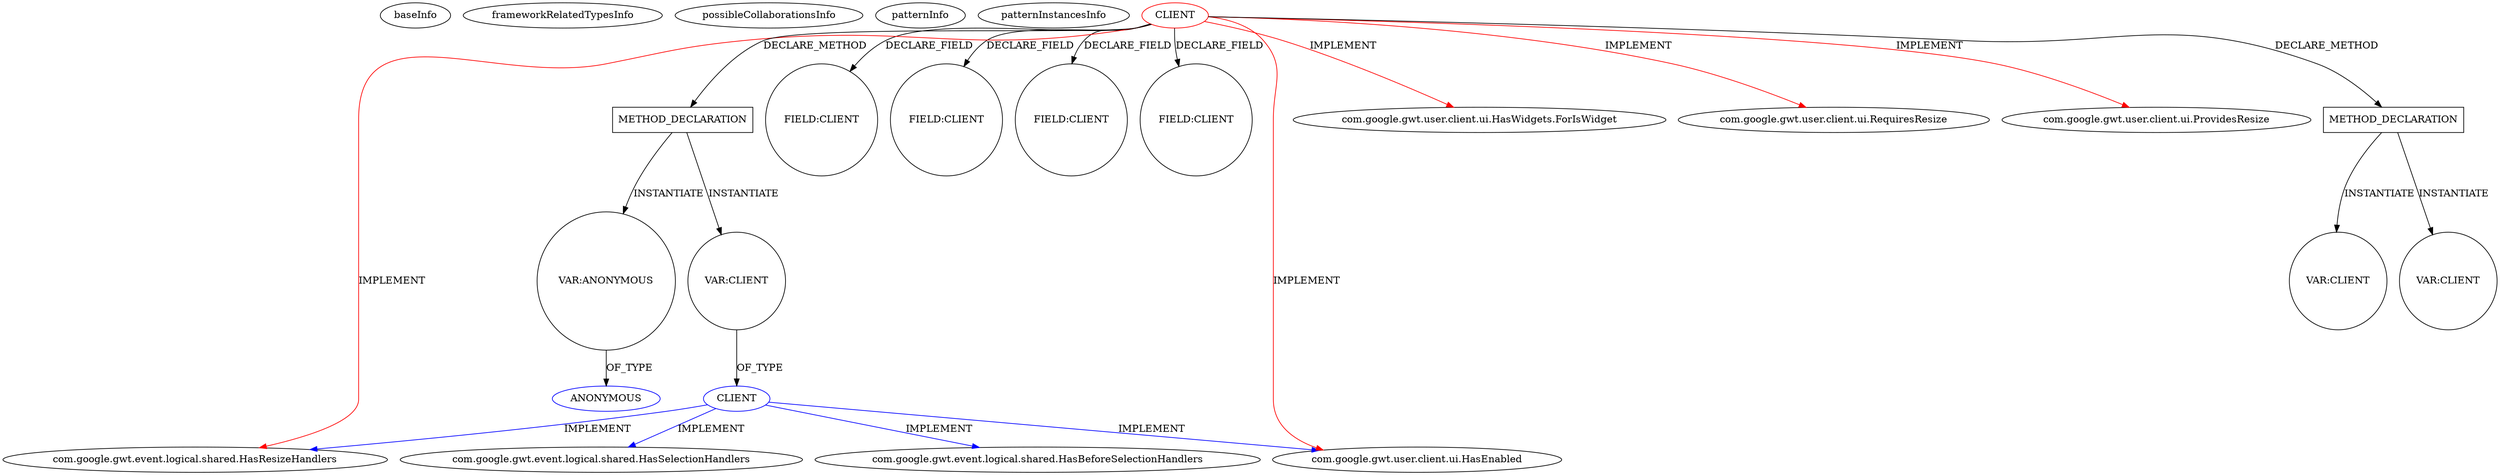 digraph {
baseInfo[graphId=1313,category="pattern",isAnonymous=false,possibleRelation=true]
frameworkRelatedTypesInfo[0="com.google.gwt.user.client.ui.HasEnabled",1="com.google.gwt.user.client.ui.HasWidgets.ForIsWidget",2="com.google.gwt.event.logical.shared.HasResizeHandlers",3="com.google.gwt.user.client.ui.ProvidesResize",4="com.google.gwt.user.client.ui.RequiresResize"]
possibleCollaborationsInfo[0="1313~INSTANTIATION-CLIENT_METHOD_DECLARATION-~com.google.gwt.user.client.ui.HasEnabled com.google.gwt.user.client.ui.HasWidgets.ForIsWidget com.google.gwt.event.logical.shared.HasResizeHandlers com.google.gwt.user.client.ui.ProvidesResize com.google.gwt.user.client.ui.RequiresResize ~com.google.gwt.event.logical.shared.HasBeforeSelectionHandlers com.google.gwt.user.client.ui.HasEnabled com.google.gwt.event.logical.shared.HasResizeHandlers com.google.gwt.event.logical.shared.HasSelectionHandlers ~false~false"]
patternInfo[frequency=2.0,patternRootClient=0]
patternInstancesInfo[0="rdomingonl-layoutTest~/rdomingonl-layoutTest/layoutTest-master/src/main/java/nl/tc/rd/exp/layouttest/client/mvp/view/WidgetDesignerView.java~WidgetDesignerView~4344",1="kospiotr-gwt-layout-designer~/kospiotr-gwt-layout-designer/gwt-layout-designer-master/src/main/java/pl/pkosmowski/gxtshowcase/client/EditorsPanel.java~EditorsPanel~3411"]
18[label="com.google.gwt.event.logical.shared.HasSelectionHandlers",vertexType="FRAMEWORK_INTERFACE_TYPE",isFrameworkType=false]
20[label="CLIENT",vertexType="REFERENCE_CLIENT_CLASS_DECLARATION",isFrameworkType=false,color=blue]
3[label="com.google.gwt.user.client.ui.HasEnabled",vertexType="FRAMEWORK_INTERFACE_TYPE",isFrameworkType=false]
17[label="com.google.gwt.event.logical.shared.HasBeforeSelectionHandlers",vertexType="FRAMEWORK_INTERFACE_TYPE",isFrameworkType=false]
0[label="CLIENT",vertexType="ROOT_CLIENT_CLASS_DECLARATION",isFrameworkType=false,color=red]
72[label="VAR:CLIENT",vertexType="VARIABLE_EXPRESION",isFrameworkType=false,shape=circle]
46[label="FIELD:CLIENT",vertexType="FIELD_DECLARATION",isFrameworkType=false,shape=circle]
34[label="FIELD:CLIENT",vertexType="FIELD_DECLARATION",isFrameworkType=false,shape=circle]
9[label="FIELD:CLIENT",vertexType="FIELD_DECLARATION",isFrameworkType=false,shape=circle]
36[label="FIELD:CLIENT",vertexType="FIELD_DECLARATION",isFrameworkType=false,shape=circle]
2[label="com.google.gwt.event.logical.shared.HasResizeHandlers",vertexType="FRAMEWORK_INTERFACE_TYPE",isFrameworkType=false]
4[label="com.google.gwt.user.client.ui.HasWidgets.ForIsWidget",vertexType="FRAMEWORK_INTERFACE_TYPE",isFrameworkType=false]
6[label="com.google.gwt.user.client.ui.RequiresResize",vertexType="FRAMEWORK_INTERFACE_TYPE",isFrameworkType=false]
7[label="com.google.gwt.user.client.ui.ProvidesResize",vertexType="FRAMEWORK_INTERFACE_TYPE",isFrameworkType=false]
70[label="METHOD_DECLARATION",vertexType="CLIENT_METHOD_DECLARATION",isFrameworkType=false,shape=box]
55[label="METHOD_DECLARATION",vertexType="CLIENT_METHOD_DECLARATION",isFrameworkType=false,shape=box]
77[label="VAR:ANONYMOUS",vertexType="VARIABLE_EXPRESION",isFrameworkType=false,shape=circle]
78[label="ANONYMOUS",vertexType="REFERENCE_ANONYMOUS_DECLARATION",isFrameworkType=false,color=blue]
67[label="VAR:CLIENT",vertexType="VARIABLE_EXPRESION",isFrameworkType=false,shape=circle]
64[label="VAR:CLIENT",vertexType="VARIABLE_EXPRESION",isFrameworkType=false,shape=circle]
0->3[label="IMPLEMENT",color=red]
0->46[label="DECLARE_FIELD"]
77->78[label="OF_TYPE"]
20->17[label="IMPLEMENT",color=blue]
0->36[label="DECLARE_FIELD"]
70->77[label="INSTANTIATE"]
0->4[label="IMPLEMENT",color=red]
20->3[label="IMPLEMENT",color=blue]
72->20[label="OF_TYPE"]
20->2[label="IMPLEMENT",color=blue]
0->2[label="IMPLEMENT",color=red]
0->7[label="IMPLEMENT",color=red]
0->70[label="DECLARE_METHOD"]
0->34[label="DECLARE_FIELD"]
70->72[label="INSTANTIATE"]
0->6[label="IMPLEMENT",color=red]
55->67[label="INSTANTIATE"]
0->55[label="DECLARE_METHOD"]
20->18[label="IMPLEMENT",color=blue]
0->9[label="DECLARE_FIELD"]
55->64[label="INSTANTIATE"]
}

